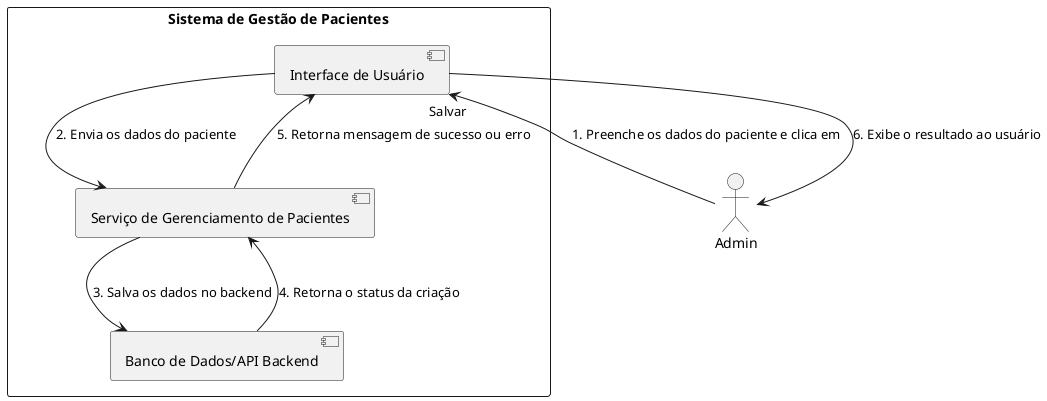 @startuml "CreatePatient_HighLevel"

actor Admin as User
rectangle "Sistema de Gestão de Pacientes" {
    [Interface de Usuário]
    [Serviço de Gerenciamento de Pacientes]
    [Banco de Dados/API Backend]
}

User -> [Interface de Usuário]: 1. Preenche os dados do paciente e clica em "Salvar"
[Interface de Usuário] -> [Serviço de Gerenciamento de Pacientes]: 2. Envia os dados do paciente
[Serviço de Gerenciamento de Pacientes] -> [Banco de Dados/API Backend]: 3. Salva os dados no backend
[Banco de Dados/API Backend] --> [Serviço de Gerenciamento de Pacientes]: 4. Retorna o status da criação
[Serviço de Gerenciamento de Pacientes] --> [Interface de Usuário]: 5. Retorna mensagem de sucesso ou erro
[Interface de Usuário] --> User: 6. Exibe o resultado ao usuário

@enduml
